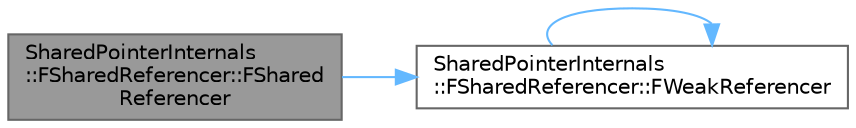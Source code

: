 digraph "SharedPointerInternals::FSharedReferencer::FSharedReferencer"
{
 // INTERACTIVE_SVG=YES
 // LATEX_PDF_SIZE
  bgcolor="transparent";
  edge [fontname=Helvetica,fontsize=10,labelfontname=Helvetica,labelfontsize=10];
  node [fontname=Helvetica,fontsize=10,shape=box,height=0.2,width=0.4];
  rankdir="LR";
  Node1 [id="Node000001",label="SharedPointerInternals\l::FSharedReferencer::FShared\lReferencer",height=0.2,width=0.4,color="gray40", fillcolor="grey60", style="filled", fontcolor="black",tooltip="Creates a shared referencer object from a weak referencer object."];
  Node1 -> Node2 [id="edge1_Node000001_Node000002",color="steelblue1",style="solid",tooltip=" "];
  Node2 [id="Node000002",label="SharedPointerInternals\l::FSharedReferencer::FWeakReferencer",height=0.2,width=0.4,color="grey40", fillcolor="white", style="filled",URL="$d5/d5d/classSharedPointerInternals_1_1FSharedReferencer.html#abb17933503e99c97c65e8264b02967ad",tooltip=" "];
  Node2 -> Node2 [id="edge2_Node000002_Node000002",color="steelblue1",style="solid",tooltip=" "];
}
